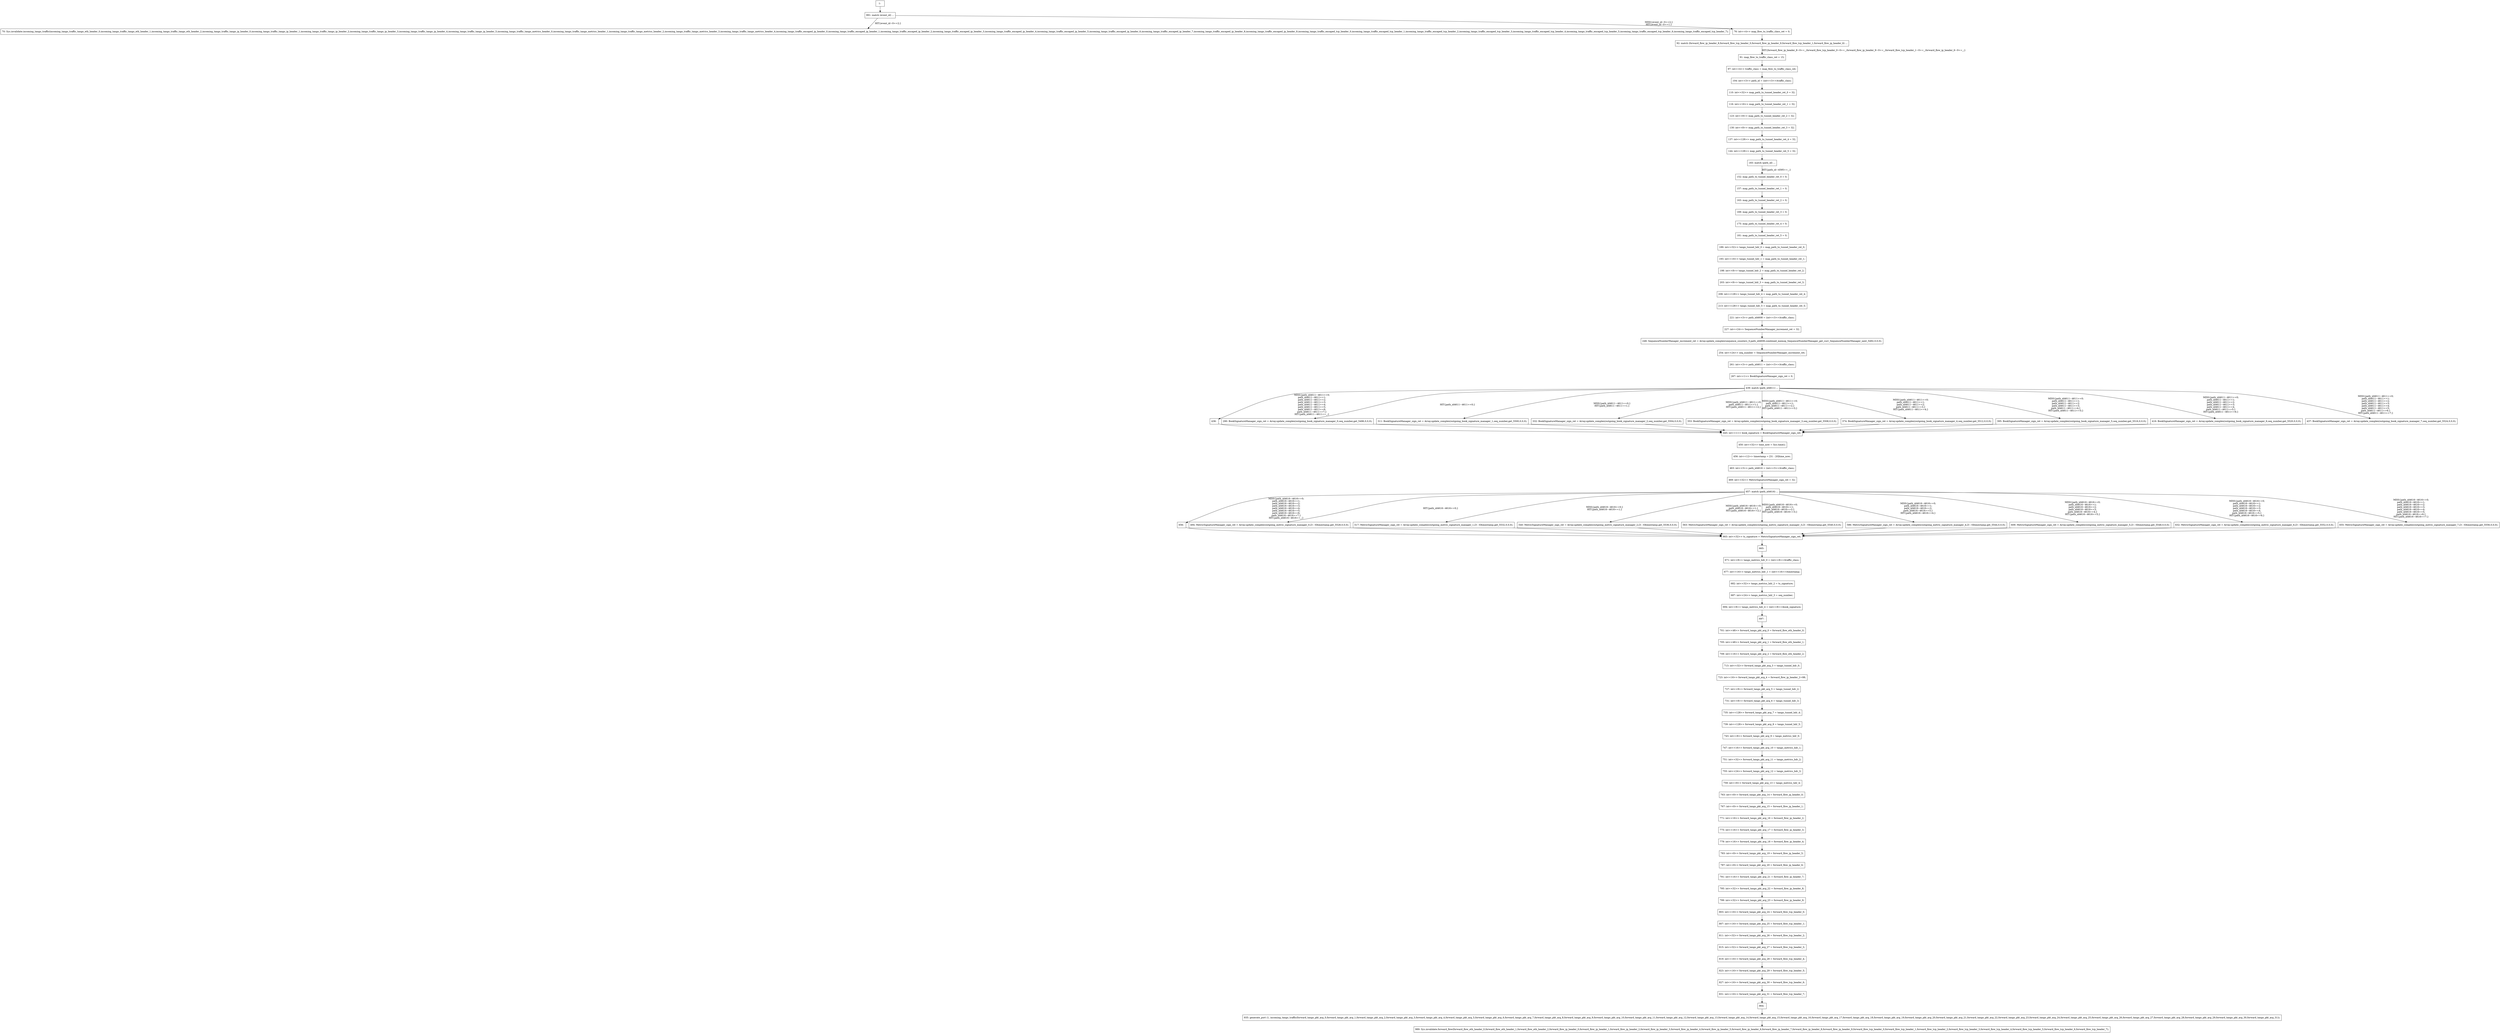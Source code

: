 digraph G {
  "1: " [shape=box, ];
  "438: " [shape=box, ];
  "656: " [shape=box, ];
  "665: " [shape=box, ];
  "697: " [shape=box, ];
  "864: " [shape=box, ];
  "989: Sys.invalidate.forward_flow(forward_flow_eth_header_0,forward_flow_eth_header_1,forward_flow_eth_header_2,forward_flow_ip_header_0,forward_flow_ip_header_1,forward_flow_ip_header_2,forward_flow_ip_header_3,forward_flow_ip_header_4,forward_flow_ip_header_5,forward_flow_ip_header_6,forward_flow_ip_header_7,forward_flow_ip_header_8,forward_flow_ip_header_9,forward_flow_tcp_header_0,forward_flow_tcp_header_1,forward_flow_tcp_header_2,forward_flow_tcp_header_3,forward_flow_tcp_header_4,forward_flow_tcp_header_5,forward_flow_tcp_header_6,forward_flow_tcp_header_7);" [
  shape=box, ];
  "70: Sys.invalidate.incoming_tango_traffic(incoming_tango_traffic_tango_eth_header_0,incoming_tango_traffic_tango_eth_header_1,incoming_tango_traffic_tango_eth_header_2,incoming_tango_traffic_tango_ip_header_0,incoming_tango_traffic_tango_ip_header_1,incoming_tango_traffic_tango_ip_header_2,incoming_tango_traffic_tango_ip_header_3,incoming_tango_traffic_tango_ip_header_4,incoming_tango_traffic_tango_ip_header_5,incoming_tango_traffic_tango_metrics_header_0,incoming_tango_traffic_tango_metrics_header_1,incoming_tango_traffic_tango_metrics_header_2,incoming_tango_traffic_tango_metrics_header_3,incoming_tango_traffic_tango_metrics_header_4,incoming_tango_traffic_encaped_ip_header_0,incoming_tango_traffic_encaped_ip_header_1,incoming_tango_traffic_encaped_ip_header_2,incoming_tango_traffic_encaped_ip_header_3,incoming_tango_traffic_encaped_ip_header_4,incoming_tango_traffic_encaped_ip_header_5,incoming_tango_traffic_encaped_ip_header_6,incoming_tango_traffic_encaped_ip_header_7,incoming_tango_traffic_encaped_ip_header_8,incoming_tango_traffic_encaped_ip_header_9,incoming_tango_traffic_encaped_tcp_header_0,incoming_tango_traffic_encaped_tcp_header_1,incoming_tango_traffic_encaped_tcp_header_2,incoming_tango_traffic_encaped_tcp_header_3,incoming_tango_traffic_encaped_tcp_header_4,incoming_tango_traffic_encaped_tcp_header_5,incoming_tango_traffic_encaped_tcp_header_6,incoming_tango_traffic_encaped_tcp_header_7);" [
  shape=box, ];
  "267: int<<1>> BookSignatureManager_sign_ret = 0;" [shape=box, ];
  "469: int<<32>> MetricSignatureManager_sign_ret = 32;" [shape=box, ];
  "227: int<<24>> SequenceNumberManager_increment_ret = 32;" [shape=box, ];
  "445: int<<1>> book_signature = BookSignatureManager_sign_ret;" [shape=box, ];
  "701: int<<48>> forward_tango_pkt_arg_0 = forward_flow_eth_header_0;" [
  shape=box, ];
  "705: int<<48>> forward_tango_pkt_arg_1 = forward_flow_eth_header_1;" [
  shape=box, ];
  "747: int<<16>> forward_tango_pkt_arg_10 = tango_metrics_hdr_1;" [shape=box,
                                                                    ];
  "751: int<<32>> forward_tango_pkt_arg_11 = tango_metrics_hdr_2;" [shape=box,
                                                                    ];
  "755: int<<24>> forward_tango_pkt_arg_12 = tango_metrics_hdr_3;" [shape=box,
                                                                    ];
  "759: int<<8>> forward_tango_pkt_arg_13 = tango_metrics_hdr_4;" [shape=box, ];
  "763: int<<8>> forward_tango_pkt_arg_14 = forward_flow_ip_header_0;" [
  shape=box, ];
  "767: int<<8>> forward_tango_pkt_arg_15 = forward_flow_ip_header_1;" [
  shape=box, ];
  "771: int<<16>> forward_tango_pkt_arg_16 = forward_flow_ip_header_2;" [
  shape=box, ];
  "775: int<<16>> forward_tango_pkt_arg_17 = forward_flow_ip_header_3;" [
  shape=box, ];
  "779: int<<16>> forward_tango_pkt_arg_18 = forward_flow_ip_header_4;" [
  shape=box, ];
  "783: int<<8>> forward_tango_pkt_arg_19 = forward_flow_ip_header_5;" [
  shape=box, ];
  "709: int<<16>> forward_tango_pkt_arg_2 = forward_flow_eth_header_2;" [
  shape=box, ];
  "787: int<<8>> forward_tango_pkt_arg_20 = forward_flow_ip_header_6;" [
  shape=box, ];
  "791: int<<16>> forward_tango_pkt_arg_21 = forward_flow_ip_header_7;" [
  shape=box, ];
  "795: int<<32>> forward_tango_pkt_arg_22 = forward_flow_ip_header_8;" [
  shape=box, ];
  "799: int<<32>> forward_tango_pkt_arg_23 = forward_flow_ip_header_9;" [
  shape=box, ];
  "803: int<<16>> forward_tango_pkt_arg_24 = forward_flow_tcp_header_0;" [
  shape=box, ];
  "807: int<<16>> forward_tango_pkt_arg_25 = forward_flow_tcp_header_1;" [
  shape=box, ];
  "811: int<<32>> forward_tango_pkt_arg_26 = forward_flow_tcp_header_2;" [
  shape=box, ];
  "815: int<<32>> forward_tango_pkt_arg_27 = forward_flow_tcp_header_3;" [
  shape=box, ];
  "819: int<<16>> forward_tango_pkt_arg_28 = forward_flow_tcp_header_4;" [
  shape=box, ];
  "823: int<<16>> forward_tango_pkt_arg_29 = forward_flow_tcp_header_5;" [
  shape=box, ];
  "713: int<<32>> forward_tango_pkt_arg_3 = tango_tunnel_hdr_0;" [shape=box, ];
  "827: int<<16>> forward_tango_pkt_arg_30 = forward_flow_tcp_header_6;" [
  shape=box, ];
  "831: int<<16>> forward_tango_pkt_arg_31 = forward_flow_tcp_header_7;" [
  shape=box, ];
  "723: int<<16>> forward_tango_pkt_arg_4 = forward_flow_ip_header_2+88;" [
  shape=box, ];
  "727: int<<8>> forward_tango_pkt_arg_5 = tango_tunnel_hdr_2;" [shape=box, ];
  "731: int<<8>> forward_tango_pkt_arg_6 = tango_tunnel_hdr_3;" [shape=box, ];
  "735: int<<128>> forward_tango_pkt_arg_7 = tango_tunnel_hdr_4;" [shape=box, ];
  "739: int<<128>> forward_tango_pkt_arg_8 = tango_tunnel_hdr_5;" [shape=box, ];
  "743: int<<8>> forward_tango_pkt_arg_9 = tango_metrics_hdr_0;" [shape=box, ];
  "76: int<<4>> map_flow_to_traffic_class_ret = 0;" [shape=box, ];
  "110: int<<32>> map_path_to_tunnel_header_ret_0 = 32;" [shape=box, ];
  "116: int<<16>> map_path_to_tunnel_header_ret_1 = 32;" [shape=box, ];
  "123: int<<8>> map_path_to_tunnel_header_ret_2 = 32;" [shape=box, ];
  "130: int<<8>> map_path_to_tunnel_header_ret_3 = 32;" [shape=box, ];
  "137: int<<128>> map_path_to_tunnel_header_ret_4 = 32;" [shape=box, ];
  "144: int<<128>> map_path_to_tunnel_header_ret_5 = 32;" [shape=box, ];
  "104: int<<3>> path_id = (int<<3>>)traffic_class;" [shape=box, ];
  "221: int<<3>> path_id4608 = (int<<3>>)traffic_class;" [shape=box, ];
  "261: int<<3>> path_id4611 = (int<<3>>)traffic_class;" [shape=box, ];
  "463: int<<3>> path_id4616 = (int<<3>>)traffic_class;" [shape=box, ];
  "254: int<<24>> seq_number = SequenceNumberManager_increment_ret;" [
  shape=box, ];
  "671: int<<8>> tango_metrics_hdr_0 = (int<<8>>)traffic_class;" [shape=box, ];
  "677: int<<16>> tango_metrics_hdr_1 = (int<<16>>)timestamp;" [shape=box, ];
  "682: int<<32>> tango_metrics_hdr_2 = ts_signature;" [shape=box, ];
  "687: int<<24>> tango_metrics_hdr_3 = seq_number;" [shape=box, ];
  "694: int<<8>> tango_metrics_hdr_4 = (int<<8>>)book_signature;" [shape=box, ];
  "189: int<<32>> tango_tunnel_hdr_0 = map_path_to_tunnel_header_ret_0;" [
  shape=box, ];
  "193: int<<16>> tango_tunnel_hdr_1 = map_path_to_tunnel_header_ret_1;" [
  shape=box, ];
  "198: int<<8>> tango_tunnel_hdr_2 = map_path_to_tunnel_header_ret_2;" [
  shape=box, ];
  "203: int<<8>> tango_tunnel_hdr_3 = map_path_to_tunnel_header_ret_3;" [
  shape=box, ];
  "208: int<<128>> tango_tunnel_hdr_4 = map_path_to_tunnel_header_ret_4;" [
  shape=box, ];
  "213: int<<128>> tango_tunnel_hdr_5 = map_path_to_tunnel_header_ret_5;" [
  shape=box, ];
  "450: int<<32>> time_now = Sys.time();" [shape=box, ];
  "456: int<<12>> timestamp = [31 : 20]time_now;" [shape=box, ];
  "97: int<<4>> traffic_class = map_flow_to_traffic_class_ret;" [shape=box, ];
  "663: int<<32>> ts_signature = MetricSignatureManager_sign_ret;" [shape=box,
                                                                    ];
  "290: BookSignatureManager_sign_ret = Array.update_complex(outgoing_book_signature_manager_0,seq_number,get_5496,0,0,0);" [
  shape=box, ];
  "311: BookSignatureManager_sign_ret = Array.update_complex(outgoing_book_signature_manager_1,seq_number,get_5500,0,0,0);" [
  shape=box, ];
  "332: BookSignatureManager_sign_ret = Array.update_complex(outgoing_book_signature_manager_2,seq_number,get_5504,0,0,0);" [
  shape=box, ];
  "353: BookSignatureManager_sign_ret = Array.update_complex(outgoing_book_signature_manager_3,seq_number,get_5508,0,0,0);" [
  shape=box, ];
  "374: BookSignatureManager_sign_ret = Array.update_complex(outgoing_book_signature_manager_4,seq_number,get_5512,0,0,0);" [
  shape=box, ];
  "395: BookSignatureManager_sign_ret = Array.update_complex(outgoing_book_signature_manager_5,seq_number,get_5516,0,0,0);" [
  shape=box, ];
  "416: BookSignatureManager_sign_ret = Array.update_complex(outgoing_book_signature_manager_6,seq_number,get_5520,0,0,0);" [
  shape=box, ];
  "437: BookSignatureManager_sign_ret = Array.update_complex(outgoing_book_signature_manager_7,seq_number,get_5524,0,0,0);" [
  shape=box, ];
  "494: MetricSignatureManager_sign_ret = Array.update_complex(outgoing_metric_signature_manager_0,[3 : 0]timestamp,get_5528,0,0,0);" [
  shape=box, ];
  "517: MetricSignatureManager_sign_ret = Array.update_complex(outgoing_metric_signature_manager_1,[3 : 0]timestamp,get_5532,0,0,0);" [
  shape=box, ];
  "540: MetricSignatureManager_sign_ret = Array.update_complex(outgoing_metric_signature_manager_2,[3 : 0]timestamp,get_5536,0,0,0);" [
  shape=box, ];
  "563: MetricSignatureManager_sign_ret = Array.update_complex(outgoing_metric_signature_manager_3,[3 : 0]timestamp,get_5540,0,0,0);" [
  shape=box, ];
  "586: MetricSignatureManager_sign_ret = Array.update_complex(outgoing_metric_signature_manager_4,[3 : 0]timestamp,get_5544,0,0,0);" [
  shape=box, ];
  "609: MetricSignatureManager_sign_ret = Array.update_complex(outgoing_metric_signature_manager_5,[3 : 0]timestamp,get_5548,0,0,0);" [
  shape=box, ];
  "632: MetricSignatureManager_sign_ret = Array.update_complex(outgoing_metric_signature_manager_6,[3 : 0]timestamp,get_5552,0,0,0);" [
  shape=box, ];
  "655: MetricSignatureManager_sign_ret = Array.update_complex(outgoing_metric_signature_manager_7,[3 : 0]timestamp,get_5556,0,0,0);" [
  shape=box, ];
  "248: SequenceNumberManager_increment_ret = Array.update_complex(sequence_counters_0,path_id4608,combined_memop_SequenceNumberManager_get_curr_SequenceNumberManager_next_5492,0,0,0);" [
  shape=box, ];
  "91: map_flow_to_traffic_class_ret = 15;" [shape=box, ];
  "152: map_path_to_tunnel_header_ret_0 = 0;" [shape=box, ];
  "157: map_path_to_tunnel_header_ret_1 = 0;" [shape=box, ];
  "163: map_path_to_tunnel_header_ret_2 = 0;" [shape=box, ];
  "169: map_path_to_tunnel_header_ret_3 = 0;" [shape=box, ];
  "175: map_path_to_tunnel_header_ret_4 = 0;" [shape=box, ];
  "181: map_path_to_tunnel_header_ret_5 = 0;" [shape=box, ];
  "935: generate_port (1, incoming_tango_traffic(forward_tango_pkt_arg_0,forward_tango_pkt_arg_1,forward_tango_pkt_arg_2,forward_tango_pkt_arg_3,forward_tango_pkt_arg_4,forward_tango_pkt_arg_5,forward_tango_pkt_arg_6,forward_tango_pkt_arg_7,forward_tango_pkt_arg_8,forward_tango_pkt_arg_9,forward_tango_pkt_arg_10,forward_tango_pkt_arg_11,forward_tango_pkt_arg_12,forward_tango_pkt_arg_13,forward_tango_pkt_arg_14,forward_tango_pkt_arg_15,forward_tango_pkt_arg_16,forward_tango_pkt_arg_17,forward_tango_pkt_arg_18,forward_tango_pkt_arg_19,forward_tango_pkt_arg_20,forward_tango_pkt_arg_21,forward_tango_pkt_arg_22,forward_tango_pkt_arg_23,forward_tango_pkt_arg_24,forward_tango_pkt_arg_25,forward_tango_pkt_arg_26,forward_tango_pkt_arg_27,forward_tango_pkt_arg_28,forward_tango_pkt_arg_29,forward_tango_pkt_arg_30,forward_tango_pkt_arg_31));" [
  shape=box, ];
  "991: match (event_id) ...
" [shape=box, ];
  "92: match (forward_flow_ip_header_8,forward_flow_tcp_header_0,forward_flow_ip_header_9,forward_flow_tcp_header_1,forward_flow_ip_header_6) ...
" [
  shape=box, ];
  "183: match (path_id) ...
" [shape=box, ];
  "439: match (path_id4611) ...
" [shape=box, ];
  "657: match (path_id4616) ...
" [shape=box, ];
  
  
  "1: " -> "991: match (event_id) ...
" [label="", ];
  "438: " -> "445: int<<1>> book_signature = BookSignatureManager_sign_ret;" [
  label="", ];
  "656: " -> "663: int<<32>> ts_signature = MetricSignatureManager_sign_ret;" [
  label="", ];
  "665: " -> "671: int<<8>> tango_metrics_hdr_0 = (int<<8>>)traffic_class;" [
  label="", ];
  "697: " -> "701: int<<48>> forward_tango_pkt_arg_0 = forward_flow_eth_header_0;" [
  label="", ];
  "864: " -> "935: generate_port (1, incoming_tango_traffic(forward_tango_pkt_arg_0,forward_tango_pkt_arg_1,forward_tango_pkt_arg_2,forward_tango_pkt_arg_3,forward_tango_pkt_arg_4,forward_tango_pkt_arg_5,forward_tango_pkt_arg_6,forward_tango_pkt_arg_7,forward_tango_pkt_arg_8,forward_tango_pkt_arg_9,forward_tango_pkt_arg_10,forward_tango_pkt_arg_11,forward_tango_pkt_arg_12,forward_tango_pkt_arg_13,forward_tango_pkt_arg_14,forward_tango_pkt_arg_15,forward_tango_pkt_arg_16,forward_tango_pkt_arg_17,forward_tango_pkt_arg_18,forward_tango_pkt_arg_19,forward_tango_pkt_arg_20,forward_tango_pkt_arg_21,forward_tango_pkt_arg_22,forward_tango_pkt_arg_23,forward_tango_pkt_arg_24,forward_tango_pkt_arg_25,forward_tango_pkt_arg_26,forward_tango_pkt_arg_27,forward_tango_pkt_arg_28,forward_tango_pkt_arg_29,forward_tango_pkt_arg_30,forward_tango_pkt_arg_31));" [
  label="", ];
  "267: int<<1>> BookSignatureManager_sign_ret = 0;" -> "439: match (path_id4611) ...
" [
  label="", ];
  "469: int<<32>> MetricSignatureManager_sign_ret = 32;" -> "657: match (path_id4616) ...
" [
  label="", ];
  "227: int<<24>> SequenceNumberManager_increment_ret = 32;" -> "248: SequenceNumberManager_increment_ret = Array.update_complex(sequence_counters_0,path_id4608,combined_memop_SequenceNumberManager_get_curr_SequenceNumberManager_next_5492,0,0,0);" [
  label="", ];
  "445: int<<1>> book_signature = BookSignatureManager_sign_ret;" -> "450: int<<32>> time_now = Sys.time();" [
  label="", ];
  "701: int<<48>> forward_tango_pkt_arg_0 = forward_flow_eth_header_0;" -> "705: int<<48>> forward_tango_pkt_arg_1 = forward_flow_eth_header_1;" [
  label="", ];
  "705: int<<48>> forward_tango_pkt_arg_1 = forward_flow_eth_header_1;" -> "709: int<<16>> forward_tango_pkt_arg_2 = forward_flow_eth_header_2;" [
  label="", ];
  "747: int<<16>> forward_tango_pkt_arg_10 = tango_metrics_hdr_1;" -> "751: int<<32>> forward_tango_pkt_arg_11 = tango_metrics_hdr_2;" [
  label="", ];
  "751: int<<32>> forward_tango_pkt_arg_11 = tango_metrics_hdr_2;" -> "755: int<<24>> forward_tango_pkt_arg_12 = tango_metrics_hdr_3;" [
  label="", ];
  "755: int<<24>> forward_tango_pkt_arg_12 = tango_metrics_hdr_3;" -> "759: int<<8>> forward_tango_pkt_arg_13 = tango_metrics_hdr_4;" [
  label="", ];
  "759: int<<8>> forward_tango_pkt_arg_13 = tango_metrics_hdr_4;" -> "763: int<<8>> forward_tango_pkt_arg_14 = forward_flow_ip_header_0;" [
  label="", ];
  "763: int<<8>> forward_tango_pkt_arg_14 = forward_flow_ip_header_0;" -> "767: int<<8>> forward_tango_pkt_arg_15 = forward_flow_ip_header_1;" [
  label="", ];
  "767: int<<8>> forward_tango_pkt_arg_15 = forward_flow_ip_header_1;" -> "771: int<<16>> forward_tango_pkt_arg_16 = forward_flow_ip_header_2;" [
  label="", ];
  "771: int<<16>> forward_tango_pkt_arg_16 = forward_flow_ip_header_2;" -> "775: int<<16>> forward_tango_pkt_arg_17 = forward_flow_ip_header_3;" [
  label="", ];
  "775: int<<16>> forward_tango_pkt_arg_17 = forward_flow_ip_header_3;" -> "779: int<<16>> forward_tango_pkt_arg_18 = forward_flow_ip_header_4;" [
  label="", ];
  "779: int<<16>> forward_tango_pkt_arg_18 = forward_flow_ip_header_4;" -> "783: int<<8>> forward_tango_pkt_arg_19 = forward_flow_ip_header_5;" [
  label="", ];
  "783: int<<8>> forward_tango_pkt_arg_19 = forward_flow_ip_header_5;" -> "787: int<<8>> forward_tango_pkt_arg_20 = forward_flow_ip_header_6;" [
  label="", ];
  "709: int<<16>> forward_tango_pkt_arg_2 = forward_flow_eth_header_2;" -> "713: int<<32>> forward_tango_pkt_arg_3 = tango_tunnel_hdr_0;" [
  label="", ];
  "787: int<<8>> forward_tango_pkt_arg_20 = forward_flow_ip_header_6;" -> "791: int<<16>> forward_tango_pkt_arg_21 = forward_flow_ip_header_7;" [
  label="", ];
  "791: int<<16>> forward_tango_pkt_arg_21 = forward_flow_ip_header_7;" -> "795: int<<32>> forward_tango_pkt_arg_22 = forward_flow_ip_header_8;" [
  label="", ];
  "795: int<<32>> forward_tango_pkt_arg_22 = forward_flow_ip_header_8;" -> "799: int<<32>> forward_tango_pkt_arg_23 = forward_flow_ip_header_9;" [
  label="", ];
  "799: int<<32>> forward_tango_pkt_arg_23 = forward_flow_ip_header_9;" -> "803: int<<16>> forward_tango_pkt_arg_24 = forward_flow_tcp_header_0;" [
  label="", ];
  "803: int<<16>> forward_tango_pkt_arg_24 = forward_flow_tcp_header_0;" -> "807: int<<16>> forward_tango_pkt_arg_25 = forward_flow_tcp_header_1;" [
  label="", ];
  "807: int<<16>> forward_tango_pkt_arg_25 = forward_flow_tcp_header_1;" -> "811: int<<32>> forward_tango_pkt_arg_26 = forward_flow_tcp_header_2;" [
  label="", ];
  "811: int<<32>> forward_tango_pkt_arg_26 = forward_flow_tcp_header_2;" -> "815: int<<32>> forward_tango_pkt_arg_27 = forward_flow_tcp_header_3;" [
  label="", ];
  "815: int<<32>> forward_tango_pkt_arg_27 = forward_flow_tcp_header_3;" -> "819: int<<16>> forward_tango_pkt_arg_28 = forward_flow_tcp_header_4;" [
  label="", ];
  "819: int<<16>> forward_tango_pkt_arg_28 = forward_flow_tcp_header_4;" -> "823: int<<16>> forward_tango_pkt_arg_29 = forward_flow_tcp_header_5;" [
  label="", ];
  "823: int<<16>> forward_tango_pkt_arg_29 = forward_flow_tcp_header_5;" -> "827: int<<16>> forward_tango_pkt_arg_30 = forward_flow_tcp_header_6;" [
  label="", ];
  "713: int<<32>> forward_tango_pkt_arg_3 = tango_tunnel_hdr_0;" -> "723: int<<16>> forward_tango_pkt_arg_4 = forward_flow_ip_header_2+88;" [
  label="", ];
  "827: int<<16>> forward_tango_pkt_arg_30 = forward_flow_tcp_header_6;" -> "831: int<<16>> forward_tango_pkt_arg_31 = forward_flow_tcp_header_7;" [
  label="", ];
  "831: int<<16>> forward_tango_pkt_arg_31 = forward_flow_tcp_header_7;" -> "864: " [
  label="", ];
  "723: int<<16>> forward_tango_pkt_arg_4 = forward_flow_ip_header_2+88;" -> "727: int<<8>> forward_tango_pkt_arg_5 = tango_tunnel_hdr_2;" [
  label="", ];
  "727: int<<8>> forward_tango_pkt_arg_5 = tango_tunnel_hdr_2;" -> "731: int<<8>> forward_tango_pkt_arg_6 = tango_tunnel_hdr_3;" [
  label="", ];
  "731: int<<8>> forward_tango_pkt_arg_6 = tango_tunnel_hdr_3;" -> "735: int<<128>> forward_tango_pkt_arg_7 = tango_tunnel_hdr_4;" [
  label="", ];
  "735: int<<128>> forward_tango_pkt_arg_7 = tango_tunnel_hdr_4;" -> "739: int<<128>> forward_tango_pkt_arg_8 = tango_tunnel_hdr_5;" [
  label="", ];
  "739: int<<128>> forward_tango_pkt_arg_8 = tango_tunnel_hdr_5;" -> "743: int<<8>> forward_tango_pkt_arg_9 = tango_metrics_hdr_0;" [
  label="", ];
  "743: int<<8>> forward_tango_pkt_arg_9 = tango_metrics_hdr_0;" -> "747: int<<16>> forward_tango_pkt_arg_10 = tango_metrics_hdr_1;" [
  label="", ];
  "76: int<<4>> map_flow_to_traffic_class_ret = 0;" -> "92: match (forward_flow_ip_header_8,forward_flow_tcp_header_0,forward_flow_ip_header_9,forward_flow_tcp_header_1,forward_flow_ip_header_6) ...
" [
  label="", ];
  "110: int<<32>> map_path_to_tunnel_header_ret_0 = 32;" -> "116: int<<16>> map_path_to_tunnel_header_ret_1 = 32;" [
  label="", ];
  "116: int<<16>> map_path_to_tunnel_header_ret_1 = 32;" -> "123: int<<8>> map_path_to_tunnel_header_ret_2 = 32;" [
  label="", ];
  "123: int<<8>> map_path_to_tunnel_header_ret_2 = 32;" -> "130: int<<8>> map_path_to_tunnel_header_ret_3 = 32;" [
  label="", ];
  "130: int<<8>> map_path_to_tunnel_header_ret_3 = 32;" -> "137: int<<128>> map_path_to_tunnel_header_ret_4 = 32;" [
  label="", ];
  "137: int<<128>> map_path_to_tunnel_header_ret_4 = 32;" -> "144: int<<128>> map_path_to_tunnel_header_ret_5 = 32;" [
  label="", ];
  "144: int<<128>> map_path_to_tunnel_header_ret_5 = 32;" -> "183: match (path_id) ...
" [
  label="", ];
  "104: int<<3>> path_id = (int<<3>>)traffic_class;" -> "110: int<<32>> map_path_to_tunnel_header_ret_0 = 32;" [
  label="", ];
  "221: int<<3>> path_id4608 = (int<<3>>)traffic_class;" -> "227: int<<24>> SequenceNumberManager_increment_ret = 32;" [
  label="", ];
  "261: int<<3>> path_id4611 = (int<<3>>)traffic_class;" -> "267: int<<1>> BookSignatureManager_sign_ret = 0;" [
  label="", ];
  "463: int<<3>> path_id4616 = (int<<3>>)traffic_class;" -> "469: int<<32>> MetricSignatureManager_sign_ret = 32;" [
  label="", ];
  "254: int<<24>> seq_number = SequenceNumberManager_increment_ret;" -> "261: int<<3>> path_id4611 = (int<<3>>)traffic_class;" [
  label="", ];
  "671: int<<8>> tango_metrics_hdr_0 = (int<<8>>)traffic_class;" -> "677: int<<16>> tango_metrics_hdr_1 = (int<<16>>)timestamp;" [
  label="", ];
  "677: int<<16>> tango_metrics_hdr_1 = (int<<16>>)timestamp;" -> "682: int<<32>> tango_metrics_hdr_2 = ts_signature;" [
  label="", ];
  "682: int<<32>> tango_metrics_hdr_2 = ts_signature;" -> "687: int<<24>> tango_metrics_hdr_3 = seq_number;" [
  label="", ];
  "687: int<<24>> tango_metrics_hdr_3 = seq_number;" -> "694: int<<8>> tango_metrics_hdr_4 = (int<<8>>)book_signature;" [
  label="", ];
  "694: int<<8>> tango_metrics_hdr_4 = (int<<8>>)book_signature;" -> "697: " [
  label="", ];
  "189: int<<32>> tango_tunnel_hdr_0 = map_path_to_tunnel_header_ret_0;" -> "193: int<<16>> tango_tunnel_hdr_1 = map_path_to_tunnel_header_ret_1;" [
  label="", ];
  "193: int<<16>> tango_tunnel_hdr_1 = map_path_to_tunnel_header_ret_1;" -> "198: int<<8>> tango_tunnel_hdr_2 = map_path_to_tunnel_header_ret_2;" [
  label="", ];
  "198: int<<8>> tango_tunnel_hdr_2 = map_path_to_tunnel_header_ret_2;" -> "203: int<<8>> tango_tunnel_hdr_3 = map_path_to_tunnel_header_ret_3;" [
  label="", ];
  "203: int<<8>> tango_tunnel_hdr_3 = map_path_to_tunnel_header_ret_3;" -> "208: int<<128>> tango_tunnel_hdr_4 = map_path_to_tunnel_header_ret_4;" [
  label="", ];
  "208: int<<128>> tango_tunnel_hdr_4 = map_path_to_tunnel_header_ret_4;" -> "213: int<<128>> tango_tunnel_hdr_5 = map_path_to_tunnel_header_ret_5;" [
  label="", ];
  "213: int<<128>> tango_tunnel_hdr_5 = map_path_to_tunnel_header_ret_5;" -> "221: int<<3>> path_id4608 = (int<<3>>)traffic_class;" [
  label="", ];
  "450: int<<32>> time_now = Sys.time();" -> "456: int<<12>> timestamp = [31 : 20]time_now;" [
  label="", ];
  "456: int<<12>> timestamp = [31 : 20]time_now;" -> "463: int<<3>> path_id4616 = (int<<3>>)traffic_class;" [
  label="", ];
  "97: int<<4>> traffic_class = map_flow_to_traffic_class_ret;" -> "104: int<<3>> path_id = (int<<3>>)traffic_class;" [
  label="", ];
  "663: int<<32>> ts_signature = MetricSignatureManager_sign_ret;" -> "665: " [
  label="", ];
  "290: BookSignatureManager_sign_ret = Array.update_complex(outgoing_book_signature_manager_0,seq_number,get_5496,0,0,0);" -> "445: int<<1>> book_signature = BookSignatureManager_sign_ret;" [
  label="", ];
  "311: BookSignatureManager_sign_ret = Array.update_complex(outgoing_book_signature_manager_1,seq_number,get_5500,0,0,0);" -> "445: int<<1>> book_signature = BookSignatureManager_sign_ret;" [
  label="", ];
  "332: BookSignatureManager_sign_ret = Array.update_complex(outgoing_book_signature_manager_2,seq_number,get_5504,0,0,0);" -> "445: int<<1>> book_signature = BookSignatureManager_sign_ret;" [
  label="", ];
  "353: BookSignatureManager_sign_ret = Array.update_complex(outgoing_book_signature_manager_3,seq_number,get_5508,0,0,0);" -> "445: int<<1>> book_signature = BookSignatureManager_sign_ret;" [
  label="", ];
  "374: BookSignatureManager_sign_ret = Array.update_complex(outgoing_book_signature_manager_4,seq_number,get_5512,0,0,0);" -> "445: int<<1>> book_signature = BookSignatureManager_sign_ret;" [
  label="", ];
  "395: BookSignatureManager_sign_ret = Array.update_complex(outgoing_book_signature_manager_5,seq_number,get_5516,0,0,0);" -> "445: int<<1>> book_signature = BookSignatureManager_sign_ret;" [
  label="", ];
  "416: BookSignatureManager_sign_ret = Array.update_complex(outgoing_book_signature_manager_6,seq_number,get_5520,0,0,0);" -> "445: int<<1>> book_signature = BookSignatureManager_sign_ret;" [
  label="", ];
  "437: BookSignatureManager_sign_ret = Array.update_complex(outgoing_book_signature_manager_7,seq_number,get_5524,0,0,0);" -> "445: int<<1>> book_signature = BookSignatureManager_sign_ret;" [
  label="", ];
  "494: MetricSignatureManager_sign_ret = Array.update_complex(outgoing_metric_signature_manager_0,[3 : 0]timestamp,get_5528,0,0,0);" -> "663: int<<32>> ts_signature = MetricSignatureManager_sign_ret;" [
  label="", ];
  "517: MetricSignatureManager_sign_ret = Array.update_complex(outgoing_metric_signature_manager_1,[3 : 0]timestamp,get_5532,0,0,0);" -> "663: int<<32>> ts_signature = MetricSignatureManager_sign_ret;" [
  label="", ];
  "540: MetricSignatureManager_sign_ret = Array.update_complex(outgoing_metric_signature_manager_2,[3 : 0]timestamp,get_5536,0,0,0);" -> "663: int<<32>> ts_signature = MetricSignatureManager_sign_ret;" [
  label="", ];
  "563: MetricSignatureManager_sign_ret = Array.update_complex(outgoing_metric_signature_manager_3,[3 : 0]timestamp,get_5540,0,0,0);" -> "663: int<<32>> ts_signature = MetricSignatureManager_sign_ret;" [
  label="", ];
  "586: MetricSignatureManager_sign_ret = Array.update_complex(outgoing_metric_signature_manager_4,[3 : 0]timestamp,get_5544,0,0,0);" -> "663: int<<32>> ts_signature = MetricSignatureManager_sign_ret;" [
  label="", ];
  "609: MetricSignatureManager_sign_ret = Array.update_complex(outgoing_metric_signature_manager_5,[3 : 0]timestamp,get_5548,0,0,0);" -> "663: int<<32>> ts_signature = MetricSignatureManager_sign_ret;" [
  label="", ];
  "632: MetricSignatureManager_sign_ret = Array.update_complex(outgoing_metric_signature_manager_6,[3 : 0]timestamp,get_5552,0,0,0);" -> "663: int<<32>> ts_signature = MetricSignatureManager_sign_ret;" [
  label="", ];
  "655: MetricSignatureManager_sign_ret = Array.update_complex(outgoing_metric_signature_manager_7,[3 : 0]timestamp,get_5556,0,0,0);" -> "663: int<<32>> ts_signature = MetricSignatureManager_sign_ret;" [
  label="", ];
  "248: SequenceNumberManager_increment_ret = Array.update_complex(sequence_counters_0,path_id4608,combined_memop_SequenceNumberManager_get_curr_SequenceNumberManager_next_5492,0,0,0);" -> "254: int<<24>> seq_number = SequenceNumberManager_increment_ret;" [
  label="", ];
  "91: map_flow_to_traffic_class_ret = 15;" -> "97: int<<4>> traffic_class = map_flow_to_traffic_class_ret;" [
  label="", ];
  "152: map_path_to_tunnel_header_ret_0 = 0;" -> "157: map_path_to_tunnel_header_ret_1 = 0;" [
  label="", ];
  "157: map_path_to_tunnel_header_ret_1 = 0;" -> "163: map_path_to_tunnel_header_ret_2 = 0;" [
  label="", ];
  "163: map_path_to_tunnel_header_ret_2 = 0;" -> "169: map_path_to_tunnel_header_ret_3 = 0;" [
  label="", ];
  "169: map_path_to_tunnel_header_ret_3 = 0;" -> "175: map_path_to_tunnel_header_ret_4 = 0;" [
  label="", ];
  "175: map_path_to_tunnel_header_ret_4 = 0;" -> "181: map_path_to_tunnel_header_ret_5 = 0;" [
  label="", ];
  "181: map_path_to_tunnel_header_ret_5 = 0;" -> "189: int<<32>> tango_tunnel_hdr_0 = map_path_to_tunnel_header_ret_0;" [
  label="", ];
  "935: generate_port (1, incoming_tango_traffic(forward_tango_pkt_arg_0,forward_tango_pkt_arg_1,forward_tango_pkt_arg_2,forward_tango_pkt_arg_3,forward_tango_pkt_arg_4,forward_tango_pkt_arg_5,forward_tango_pkt_arg_6,forward_tango_pkt_arg_7,forward_tango_pkt_arg_8,forward_tango_pkt_arg_9,forward_tango_pkt_arg_10,forward_tango_pkt_arg_11,forward_tango_pkt_arg_12,forward_tango_pkt_arg_13,forward_tango_pkt_arg_14,forward_tango_pkt_arg_15,forward_tango_pkt_arg_16,forward_tango_pkt_arg_17,forward_tango_pkt_arg_18,forward_tango_pkt_arg_19,forward_tango_pkt_arg_20,forward_tango_pkt_arg_21,forward_tango_pkt_arg_22,forward_tango_pkt_arg_23,forward_tango_pkt_arg_24,forward_tango_pkt_arg_25,forward_tango_pkt_arg_26,forward_tango_pkt_arg_27,forward_tango_pkt_arg_28,forward_tango_pkt_arg_29,forward_tango_pkt_arg_30,forward_tango_pkt_arg_31));" -> "989: Sys.invalidate.forward_flow(forward_flow_eth_header_0,forward_flow_eth_header_1,forward_flow_eth_header_2,forward_flow_ip_header_0,forward_flow_ip_header_1,forward_flow_ip_header_2,forward_flow_ip_header_3,forward_flow_ip_header_4,forward_flow_ip_header_5,forward_flow_ip_header_6,forward_flow_ip_header_7,forward_flow_ip_header_8,forward_flow_ip_header_9,forward_flow_tcp_header_0,forward_flow_tcp_header_1,forward_flow_tcp_header_2,forward_flow_tcp_header_3,forward_flow_tcp_header_4,forward_flow_tcp_header_5,forward_flow_tcp_header_6,forward_flow_tcp_header_7);" [
  label="", ];
  "991: match (event_id) ...
" -> "70: Sys.invalidate.incoming_tango_traffic(incoming_tango_traffic_tango_eth_header_0,incoming_tango_traffic_tango_eth_header_1,incoming_tango_traffic_tango_eth_header_2,incoming_tango_traffic_tango_ip_header_0,incoming_tango_traffic_tango_ip_header_1,incoming_tango_traffic_tango_ip_header_2,incoming_tango_traffic_tango_ip_header_3,incoming_tango_traffic_tango_ip_header_4,incoming_tango_traffic_tango_ip_header_5,incoming_tango_traffic_tango_metrics_header_0,incoming_tango_traffic_tango_metrics_header_1,incoming_tango_traffic_tango_metrics_header_2,incoming_tango_traffic_tango_metrics_header_3,incoming_tango_traffic_tango_metrics_header_4,incoming_tango_traffic_encaped_ip_header_0,incoming_tango_traffic_encaped_ip_header_1,incoming_tango_traffic_encaped_ip_header_2,incoming_tango_traffic_encaped_ip_header_3,incoming_tango_traffic_encaped_ip_header_4,incoming_tango_traffic_encaped_ip_header_5,incoming_tango_traffic_encaped_ip_header_6,incoming_tango_traffic_encaped_ip_header_7,incoming_tango_traffic_encaped_ip_header_8,incoming_tango_traffic_encaped_ip_header_9,incoming_tango_traffic_encaped_tcp_header_0,incoming_tango_traffic_encaped_tcp_header_1,incoming_tango_traffic_encaped_tcp_header_2,incoming_tango_traffic_encaped_tcp_header_3,incoming_tango_traffic_encaped_tcp_header_4,incoming_tango_traffic_encaped_tcp_header_5,incoming_tango_traffic_encaped_tcp_header_6,incoming_tango_traffic_encaped_tcp_header_7);" [
  label="HIT{event_id~0==2;}", ];
  "991: match (event_id) ...
" -> "76: int<<4>> map_flow_to_traffic_class_ret = 0;" [
  label="MISS{event_id~0==2;}
HIT{event_id~0==1;}", ];
  "92: match (forward_flow_ip_header_8,forward_flow_tcp_header_0,forward_flow_ip_header_9,forward_flow_tcp_header_1,forward_flow_ip_header_6) ...
" -> "91: map_flow_to_traffic_class_ret = 15;" [
  label="HIT{forward_flow_ip_header_8~0==_,forward_flow_tcp_header_0~0==_,forward_flow_ip_header_9~0==_,forward_flow_tcp_header_1~0==_,forward_flow_ip_header_6~0==_;}",
  ];
  "183: match (path_id) ...
" -> "152: map_path_to_tunnel_header_ret_0 = 0;" [
  label="HIT{path_id~4595==_;}", ];
  "439: match (path_id4611) ...
" -> "438: " [label="MISS{path_id4611~4611==0;
path_id4611~4611==1;
path_id4611~4611==2;
path_id4611~4611==3;
path_id4611~4611==4;
path_id4611~4611==5;
path_id4611~4611==6;
path_id4611~4611==7;}
HIT{path_id4611~4611==_;}",
                                              ];
  "439: match (path_id4611) ...
" -> "290: BookSignatureManager_sign_ret = Array.update_complex(outgoing_book_signature_manager_0,seq_number,get_5496,0,0,0);" [
  label="HIT{path_id4611~4611==0;}", ];
  "439: match (path_id4611) ...
" -> "311: BookSignatureManager_sign_ret = Array.update_complex(outgoing_book_signature_manager_1,seq_number,get_5500,0,0,0);" [
  label="MISS{path_id4611~4611==0;}
HIT{path_id4611~4611==1;}", ];
  "439: match (path_id4611) ...
" -> "332: BookSignatureManager_sign_ret = Array.update_complex(outgoing_book_signature_manager_2,seq_number,get_5504,0,0,0);" [
  label="MISS{path_id4611~4611==0;
path_id4611~4611==1;}
HIT{path_id4611~4611==2;}",
  ];
  "439: match (path_id4611) ...
" -> "353: BookSignatureManager_sign_ret = Array.update_complex(outgoing_book_signature_manager_3,seq_number,get_5508,0,0,0);" [
  label="MISS{path_id4611~4611==0;
path_id4611~4611==1;
path_id4611~4611==2;}
HIT{path_id4611~4611==3;}",
  ];
  "439: match (path_id4611) ...
" -> "374: BookSignatureManager_sign_ret = Array.update_complex(outgoing_book_signature_manager_4,seq_number,get_5512,0,0,0);" [
  label="MISS{path_id4611~4611==0;
path_id4611~4611==1;
path_id4611~4611==2;
path_id4611~4611==3;}
HIT{path_id4611~4611==4;}",
  ];
  "439: match (path_id4611) ...
" -> "395: BookSignatureManager_sign_ret = Array.update_complex(outgoing_book_signature_manager_5,seq_number,get_5516,0,0,0);" [
  label="MISS{path_id4611~4611==0;
path_id4611~4611==1;
path_id4611~4611==2;
path_id4611~4611==3;
path_id4611~4611==4;}
HIT{path_id4611~4611==5;}",
  ];
  "439: match (path_id4611) ...
" -> "416: BookSignatureManager_sign_ret = Array.update_complex(outgoing_book_signature_manager_6,seq_number,get_5520,0,0,0);" [
  label="MISS{path_id4611~4611==0;
path_id4611~4611==1;
path_id4611~4611==2;
path_id4611~4611==3;
path_id4611~4611==4;
path_id4611~4611==5;}
HIT{path_id4611~4611==6;}",
  ];
  "439: match (path_id4611) ...
" -> "437: BookSignatureManager_sign_ret = Array.update_complex(outgoing_book_signature_manager_7,seq_number,get_5524,0,0,0);" [
  label="MISS{path_id4611~4611==0;
path_id4611~4611==1;
path_id4611~4611==2;
path_id4611~4611==3;
path_id4611~4611==4;
path_id4611~4611==5;
path_id4611~4611==6;}
HIT{path_id4611~4611==7;}",
  ];
  "657: match (path_id4616) ...
" -> "656: " [label="MISS{path_id4616~4616==0;
path_id4616~4616==1;
path_id4616~4616==2;
path_id4616~4616==3;
path_id4616~4616==4;
path_id4616~4616==5;
path_id4616~4616==6;
path_id4616~4616==7;}
HIT{path_id4616~4616==_;}",
                                              ];
  "657: match (path_id4616) ...
" -> "494: MetricSignatureManager_sign_ret = Array.update_complex(outgoing_metric_signature_manager_0,[3 : 0]timestamp,get_5528,0,0,0);" [
  label="HIT{path_id4616~4616==0;}", ];
  "657: match (path_id4616) ...
" -> "517: MetricSignatureManager_sign_ret = Array.update_complex(outgoing_metric_signature_manager_1,[3 : 0]timestamp,get_5532,0,0,0);" [
  label="MISS{path_id4616~4616==0;}
HIT{path_id4616~4616==1;}", ];
  "657: match (path_id4616) ...
" -> "540: MetricSignatureManager_sign_ret = Array.update_complex(outgoing_metric_signature_manager_2,[3 : 0]timestamp,get_5536,0,0,0);" [
  label="MISS{path_id4616~4616==0;
path_id4616~4616==1;}
HIT{path_id4616~4616==2;}",
  ];
  "657: match (path_id4616) ...
" -> "563: MetricSignatureManager_sign_ret = Array.update_complex(outgoing_metric_signature_manager_3,[3 : 0]timestamp,get_5540,0,0,0);" [
  label="MISS{path_id4616~4616==0;
path_id4616~4616==1;
path_id4616~4616==2;}
HIT{path_id4616~4616==3;}",
  ];
  "657: match (path_id4616) ...
" -> "586: MetricSignatureManager_sign_ret = Array.update_complex(outgoing_metric_signature_manager_4,[3 : 0]timestamp,get_5544,0,0,0);" [
  label="MISS{path_id4616~4616==0;
path_id4616~4616==1;
path_id4616~4616==2;
path_id4616~4616==3;}
HIT{path_id4616~4616==4;}",
  ];
  "657: match (path_id4616) ...
" -> "609: MetricSignatureManager_sign_ret = Array.update_complex(outgoing_metric_signature_manager_5,[3 : 0]timestamp,get_5548,0,0,0);" [
  label="MISS{path_id4616~4616==0;
path_id4616~4616==1;
path_id4616~4616==2;
path_id4616~4616==3;
path_id4616~4616==4;}
HIT{path_id4616~4616==5;}",
  ];
  "657: match (path_id4616) ...
" -> "632: MetricSignatureManager_sign_ret = Array.update_complex(outgoing_metric_signature_manager_6,[3 : 0]timestamp,get_5552,0,0,0);" [
  label="MISS{path_id4616~4616==0;
path_id4616~4616==1;
path_id4616~4616==2;
path_id4616~4616==3;
path_id4616~4616==4;
path_id4616~4616==5;}
HIT{path_id4616~4616==6;}",
  ];
  "657: match (path_id4616) ...
" -> "655: MetricSignatureManager_sign_ret = Array.update_complex(outgoing_metric_signature_manager_7,[3 : 0]timestamp,get_5556,0,0,0);" [
  label="MISS{path_id4616~4616==0;
path_id4616~4616==1;
path_id4616~4616==2;
path_id4616~4616==3;
path_id4616~4616==4;
path_id4616~4616==5;
path_id4616~4616==6;}
HIT{path_id4616~4616==7;}",
  ];
  
  }